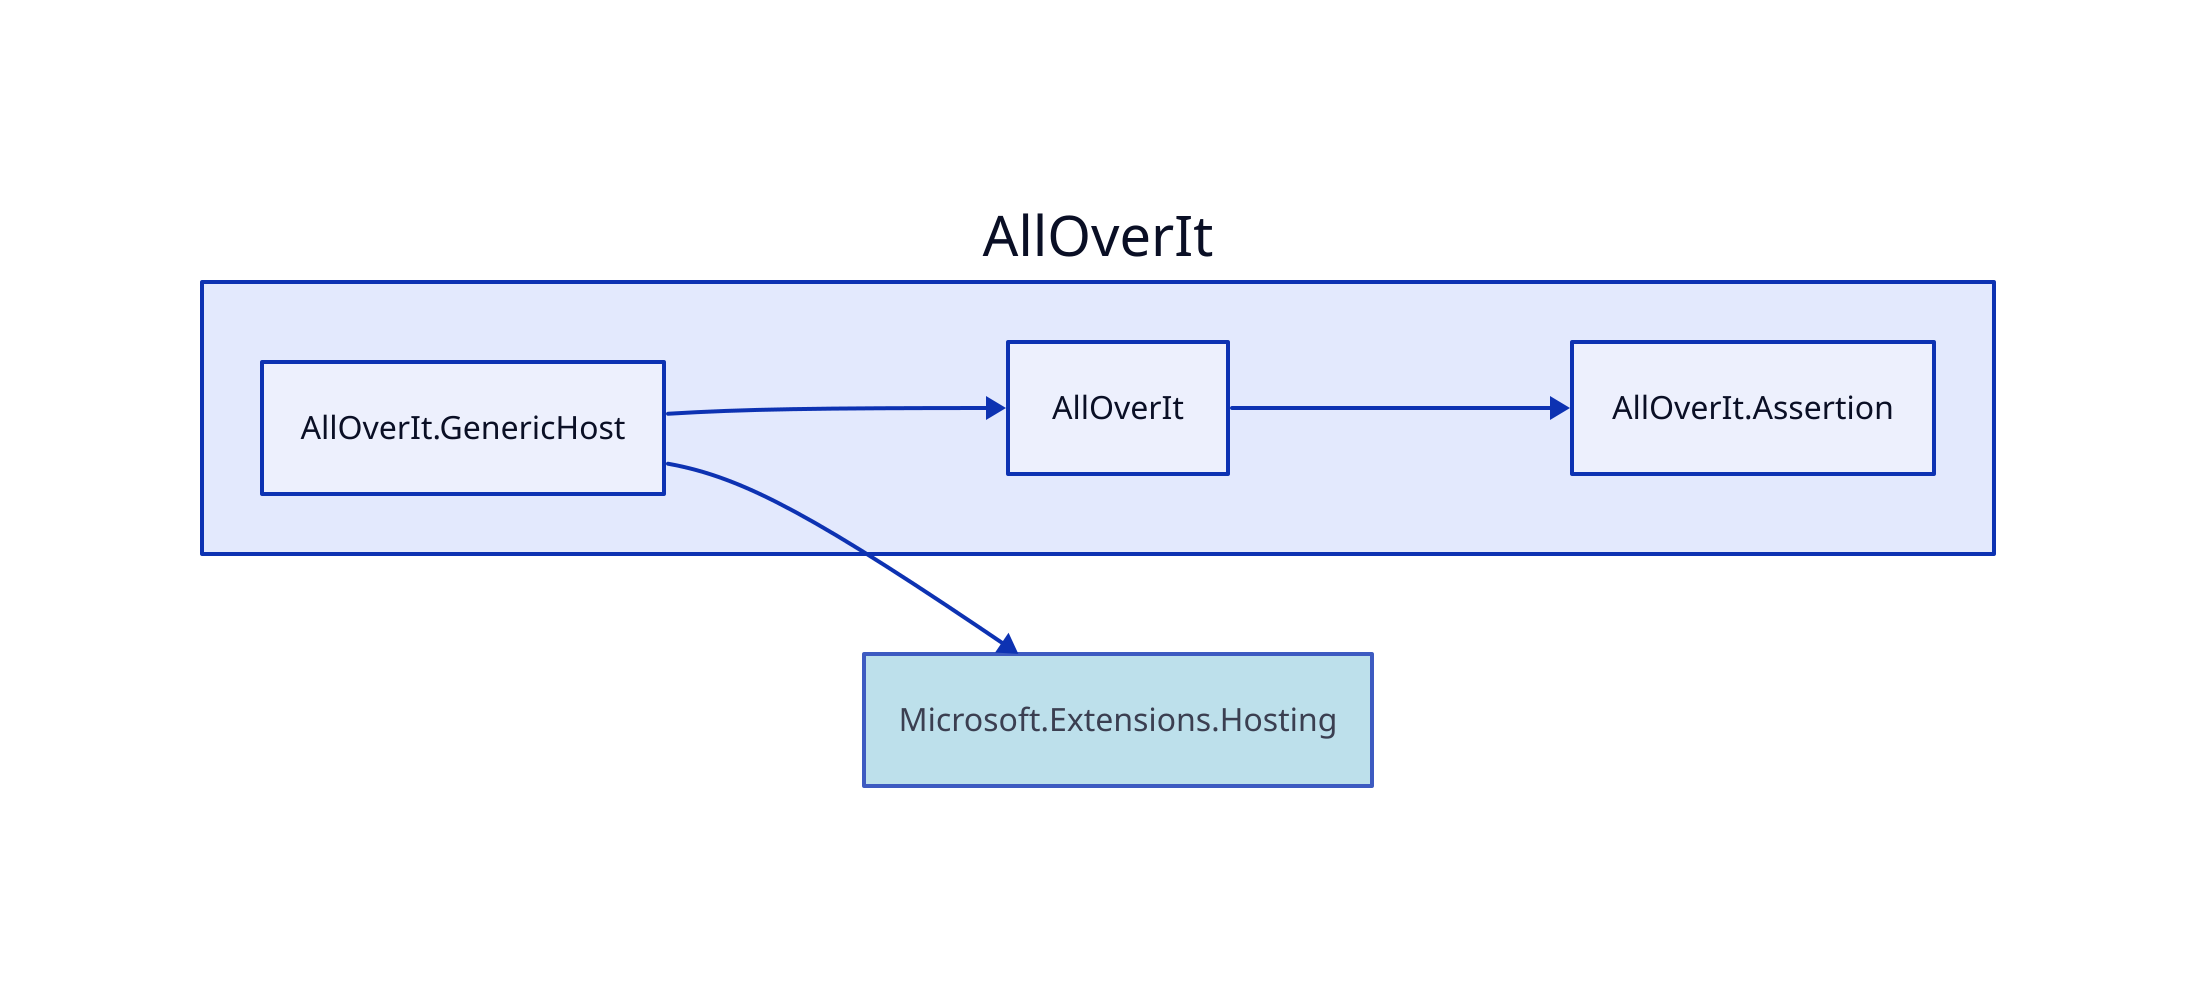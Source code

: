 direction: right

aoi: AllOverIt
aoi.alloverit-generichost: AllOverIt.GenericHost
aoi.alloverit: AllOverIt
aoi.alloverit-assertion: AllOverIt.Assertion
microsoft-extensions-hosting: Microsoft.Extensions.Hosting
microsoft-extensions-hosting.style.fill: lightblue
microsoft-extensions-hosting.style.opacity: 0.8

aoi.alloverit <- aoi.alloverit-generichost
aoi.alloverit-assertion <- aoi.alloverit
microsoft-extensions-hosting <- aoi.alloverit-generichost
